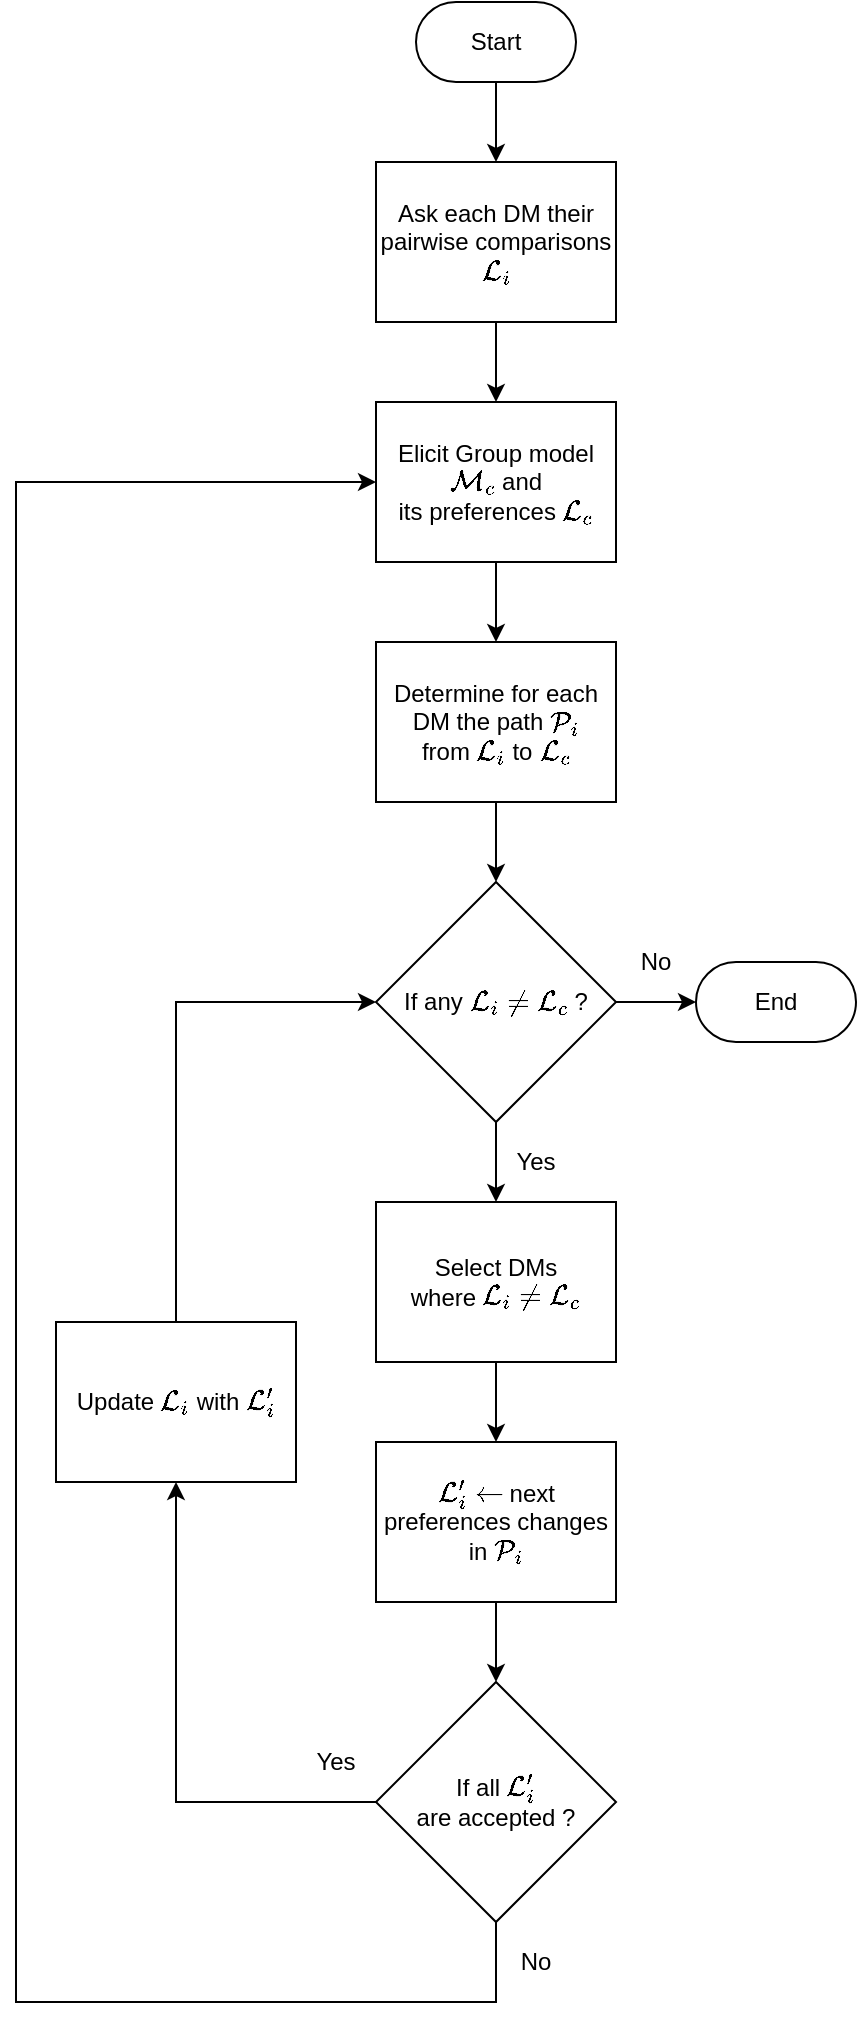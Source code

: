 <mxfile version="25.0.1">
  <diagram name="Page-1" id="FjsUFNsxTpDgcGU2gkwm">
    <mxGraphModel dx="1996" dy="826" grid="1" gridSize="10" guides="1" tooltips="1" connect="1" arrows="1" fold="1" page="0" pageScale="1" pageWidth="827" pageHeight="1169" math="1" shadow="0">
      <root>
        <mxCell id="0" />
        <mxCell id="1" parent="0" />
        <mxCell id="qaabH04pQQgadvRFd-1W-9" style="edgeStyle=orthogonalEdgeStyle;rounded=0;orthogonalLoop=1;jettySize=auto;html=1;" parent="1" source="qaabH04pQQgadvRFd-1W-6" target="qaabH04pQQgadvRFd-1W-8" edge="1">
          <mxGeometry relative="1" as="geometry" />
        </mxCell>
        <mxCell id="qaabH04pQQgadvRFd-1W-6" value="Start" style="html=1;dashed=0;whiteSpace=wrap;shape=mxgraph.dfd.start" parent="1" vertex="1">
          <mxGeometry x="200" y="320" width="80" height="40" as="geometry" />
        </mxCell>
        <mxCell id="qaabH04pQQgadvRFd-1W-12" value="" style="edgeStyle=orthogonalEdgeStyle;rounded=0;orthogonalLoop=1;jettySize=auto;html=1;" parent="1" source="qaabH04pQQgadvRFd-1W-8" target="qaabH04pQQgadvRFd-1W-11" edge="1">
          <mxGeometry relative="1" as="geometry" />
        </mxCell>
        <mxCell id="qaabH04pQQgadvRFd-1W-8" value="Ask each DM their pairwise comparisons \(\mathcal{L}_i\)" style="rounded=0;whiteSpace=wrap;html=1;" parent="1" vertex="1">
          <mxGeometry x="180" y="400" width="120" height="80" as="geometry" />
        </mxCell>
        <mxCell id="FKqDToA3oZGnm_qYhe_x-8" style="edgeStyle=orthogonalEdgeStyle;rounded=0;orthogonalLoop=1;jettySize=auto;html=1;" edge="1" parent="1" source="qaabH04pQQgadvRFd-1W-11" target="qaabH04pQQgadvRFd-1W-13">
          <mxGeometry relative="1" as="geometry" />
        </mxCell>
        <mxCell id="qaabH04pQQgadvRFd-1W-11" value="Elicit Group model \(\mathcal{M}_c\) and&lt;div&gt;its preferences \(\mathcal{L}_c\)&lt;/div&gt;" style="whiteSpace=wrap;html=1;rounded=0;" parent="1" vertex="1">
          <mxGeometry x="180" y="520" width="120" height="80" as="geometry" />
        </mxCell>
        <mxCell id="qaabH04pQQgadvRFd-1W-39" style="edgeStyle=orthogonalEdgeStyle;rounded=0;orthogonalLoop=1;jettySize=auto;html=1;" parent="1" source="qaabH04pQQgadvRFd-1W-13" target="qaabH04pQQgadvRFd-1W-29" edge="1">
          <mxGeometry relative="1" as="geometry" />
        </mxCell>
        <mxCell id="qaabH04pQQgadvRFd-1W-13" value="Determine for each DM the path \(\mathcal{P}_i\)&lt;div&gt;from \(\mathcal{L}_i\) to \(\mathcal{L}_c\)&lt;/div&gt;" style="whiteSpace=wrap;html=1;rounded=0;" parent="1" vertex="1">
          <mxGeometry x="180" y="640" width="120" height="80" as="geometry" />
        </mxCell>
        <mxCell id="qaabH04pQQgadvRFd-1W-28" value="" style="edgeStyle=orthogonalEdgeStyle;rounded=0;orthogonalLoop=1;jettySize=auto;html=1;" parent="1" source="qaabH04pQQgadvRFd-1W-25" target="qaabH04pQQgadvRFd-1W-27" edge="1">
          <mxGeometry relative="1" as="geometry" />
        </mxCell>
        <mxCell id="qaabH04pQQgadvRFd-1W-25" value="\(\mathcal{L}_i&#39; \gets\) next preferences changes&lt;div&gt;in \(\mathcal{P}_i\)&lt;/div&gt;" style="whiteSpace=wrap;html=1;rounded=0;" parent="1" vertex="1">
          <mxGeometry x="180" y="1040" width="120" height="80" as="geometry" />
        </mxCell>
        <mxCell id="qaabH04pQQgadvRFd-1W-45" value="" style="edgeStyle=orthogonalEdgeStyle;rounded=0;orthogonalLoop=1;jettySize=auto;html=1;" parent="1" source="qaabH04pQQgadvRFd-1W-27" target="qaabH04pQQgadvRFd-1W-41" edge="1">
          <mxGeometry relative="1" as="geometry">
            <mxPoint x="140" y="1100" as="targetPoint" />
          </mxGeometry>
        </mxCell>
        <mxCell id="qaabH04pQQgadvRFd-1W-54" style="edgeStyle=orthogonalEdgeStyle;rounded=0;orthogonalLoop=1;jettySize=auto;html=1;" parent="1" source="qaabH04pQQgadvRFd-1W-27" target="qaabH04pQQgadvRFd-1W-11" edge="1">
          <mxGeometry relative="1" as="geometry">
            <mxPoint x="-120" y="680" as="targetPoint" />
            <Array as="points">
              <mxPoint x="240" y="1320" />
              <mxPoint y="1320" />
              <mxPoint y="560" />
            </Array>
          </mxGeometry>
        </mxCell>
        <mxCell id="qaabH04pQQgadvRFd-1W-27" value="If all&amp;nbsp;&lt;span style=&quot;background-color: initial;&quot;&gt;\(\mathcal{L}_i&#39;\)&lt;/span&gt;&lt;div&gt;&lt;span style=&quot;background-color: initial;&quot;&gt;are accepted ?&lt;/span&gt;&lt;/div&gt;" style="rhombus;whiteSpace=wrap;html=1;rounded=0;" parent="1" vertex="1">
          <mxGeometry x="180" y="1160" width="120" height="120" as="geometry" />
        </mxCell>
        <mxCell id="qaabH04pQQgadvRFd-1W-40" style="edgeStyle=orthogonalEdgeStyle;rounded=0;orthogonalLoop=1;jettySize=auto;html=1;" parent="1" source="qaabH04pQQgadvRFd-1W-29" target="FKqDToA3oZGnm_qYhe_x-12" edge="1">
          <mxGeometry relative="1" as="geometry" />
        </mxCell>
        <mxCell id="qaabH04pQQgadvRFd-1W-55" style="edgeStyle=orthogonalEdgeStyle;rounded=0;orthogonalLoop=1;jettySize=auto;html=1;" parent="1" source="qaabH04pQQgadvRFd-1W-29" edge="1">
          <mxGeometry relative="1" as="geometry">
            <mxPoint x="340" y="820" as="targetPoint" />
          </mxGeometry>
        </mxCell>
        <mxCell id="qaabH04pQQgadvRFd-1W-29" value="If any \(\mathcal{L}_i \ne \mathcal{L}_c\) ?" style="rhombus;whiteSpace=wrap;html=1;rounded=0;" parent="1" vertex="1">
          <mxGeometry x="180" y="760" width="120" height="120" as="geometry" />
        </mxCell>
        <mxCell id="qaabH04pQQgadvRFd-1W-47" style="edgeStyle=orthogonalEdgeStyle;rounded=0;orthogonalLoop=1;jettySize=auto;html=1;" parent="1" source="qaabH04pQQgadvRFd-1W-41" target="qaabH04pQQgadvRFd-1W-29" edge="1">
          <mxGeometry relative="1" as="geometry">
            <Array as="points">
              <mxPoint x="80" y="820" />
            </Array>
          </mxGeometry>
        </mxCell>
        <mxCell id="qaabH04pQQgadvRFd-1W-41" value="Update \(\mathcal{L}_i\) with \(\mathcal{L}_i&#39;\)" style="whiteSpace=wrap;html=1;rounded=0;" parent="1" vertex="1">
          <mxGeometry x="20" y="980" width="120" height="80" as="geometry" />
        </mxCell>
        <mxCell id="qaabH04pQQgadvRFd-1W-49" value="End" style="html=1;dashed=0;whiteSpace=wrap;shape=mxgraph.dfd.start" parent="1" vertex="1">
          <mxGeometry x="340" y="800" width="80" height="40" as="geometry" />
        </mxCell>
        <mxCell id="FKqDToA3oZGnm_qYhe_x-1" value="Yes" style="text;html=1;align=center;verticalAlign=middle;whiteSpace=wrap;rounded=0;" vertex="1" parent="1">
          <mxGeometry x="240" y="880" width="40" height="40" as="geometry" />
        </mxCell>
        <mxCell id="FKqDToA3oZGnm_qYhe_x-2" value="No" style="text;html=1;align=center;verticalAlign=middle;whiteSpace=wrap;rounded=0;" vertex="1" parent="1">
          <mxGeometry x="300" y="780" width="40" height="40" as="geometry" />
        </mxCell>
        <mxCell id="FKqDToA3oZGnm_qYhe_x-3" value="Yes" style="text;html=1;align=center;verticalAlign=middle;whiteSpace=wrap;rounded=0;" vertex="1" parent="1">
          <mxGeometry x="140" y="1180" width="40" height="40" as="geometry" />
        </mxCell>
        <mxCell id="FKqDToA3oZGnm_qYhe_x-4" value="No" style="text;html=1;align=center;verticalAlign=middle;whiteSpace=wrap;rounded=0;" vertex="1" parent="1">
          <mxGeometry x="240" y="1280" width="40" height="40" as="geometry" />
        </mxCell>
        <mxCell id="FKqDToA3oZGnm_qYhe_x-13" value="" style="edgeStyle=orthogonalEdgeStyle;rounded=0;orthogonalLoop=1;jettySize=auto;html=1;" edge="1" parent="1" source="FKqDToA3oZGnm_qYhe_x-12" target="qaabH04pQQgadvRFd-1W-25">
          <mxGeometry relative="1" as="geometry" />
        </mxCell>
        <mxCell id="FKqDToA3oZGnm_qYhe_x-12" value="Select DMs&lt;div&gt;where \(\mathcal{L}_i \ne \mathcal{L}_c\)&lt;/div&gt;" style="rounded=0;whiteSpace=wrap;html=1;" vertex="1" parent="1">
          <mxGeometry x="180" y="920" width="120" height="80" as="geometry" />
        </mxCell>
      </root>
    </mxGraphModel>
  </diagram>
</mxfile>
